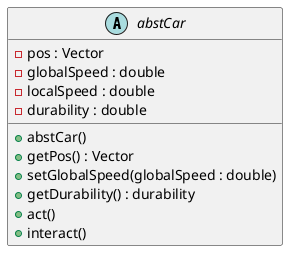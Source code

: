 @startuml

abstract class abstCar
abstCar : - pos : Vector
abstCar : - globalSpeed : double
abstCar : - localSpeed : double
abstCar : - durability : double

abstCar : + abstCar()
abstCar : + getPos() : Vector
abstCar : + setGlobalSpeed(globalSpeed : double)
abstCar : + getDurability() : durability
abstCar : + act()
abstCar : + interact()

@enduml